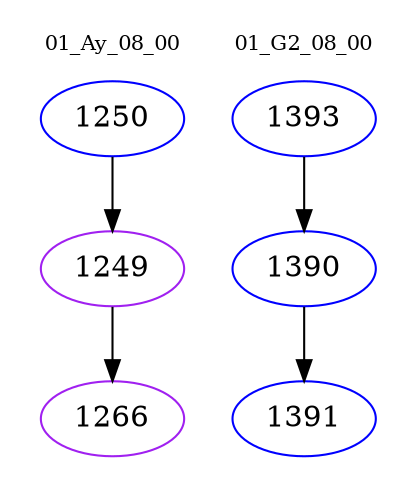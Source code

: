 digraph{
subgraph cluster_0 {
color = white
label = "01_Ay_08_00";
fontsize=10;
T0_1250 [label="1250", color="blue"]
T0_1250 -> T0_1249 [color="black"]
T0_1249 [label="1249", color="purple"]
T0_1249 -> T0_1266 [color="black"]
T0_1266 [label="1266", color="purple"]
}
subgraph cluster_1 {
color = white
label = "01_G2_08_00";
fontsize=10;
T1_1393 [label="1393", color="blue"]
T1_1393 -> T1_1390 [color="black"]
T1_1390 [label="1390", color="blue"]
T1_1390 -> T1_1391 [color="black"]
T1_1391 [label="1391", color="blue"]
}
}
